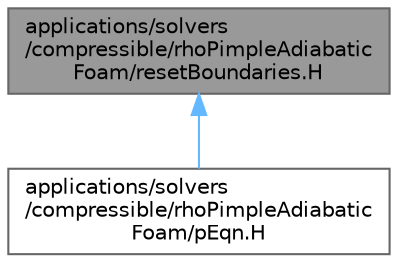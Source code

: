 digraph "applications/solvers/compressible/rhoPimpleAdiabaticFoam/resetBoundaries.H"
{
 // LATEX_PDF_SIZE
  bgcolor="transparent";
  edge [fontname=Helvetica,fontsize=10,labelfontname=Helvetica,labelfontsize=10];
  node [fontname=Helvetica,fontsize=10,shape=box,height=0.2,width=0.4];
  Node1 [id="Node000001",label="applications/solvers\l/compressible/rhoPimpleAdiabatic\lFoam/resetBoundaries.H",height=0.2,width=0.4,color="gray40", fillcolor="grey60", style="filled", fontcolor="black",tooltip=" "];
  Node1 -> Node2 [id="edge1_Node000001_Node000002",dir="back",color="steelblue1",style="solid",tooltip=" "];
  Node2 [id="Node000002",label="applications/solvers\l/compressible/rhoPimpleAdiabatic\lFoam/pEqn.H",height=0.2,width=0.4,color="grey40", fillcolor="white", style="filled",URL="$compressible_2rhoPimpleAdiabaticFoam_2pEqn_8H.html",tooltip=" "];
}
